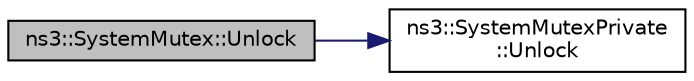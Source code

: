 digraph "ns3::SystemMutex::Unlock"
{
  edge [fontname="Helvetica",fontsize="10",labelfontname="Helvetica",labelfontsize="10"];
  node [fontname="Helvetica",fontsize="10",shape=record];
  rankdir="LR";
  Node1 [label="ns3::SystemMutex::Unlock",height=0.2,width=0.4,color="black", fillcolor="grey75", style="filled", fontcolor="black"];
  Node1 -> Node2 [color="midnightblue",fontsize="10",style="solid"];
  Node2 [label="ns3::SystemMutexPrivate\l::Unlock",height=0.2,width=0.4,color="black", fillcolor="white", style="filled",URL="$dd/ddb/classns3_1_1SystemMutexPrivate.html#a1c3cca1467f9fbd050d044cd85fa9716"];
}
